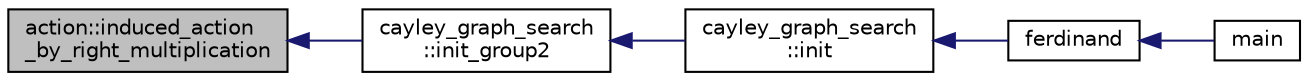 digraph "action::induced_action_by_right_multiplication"
{
  edge [fontname="Helvetica",fontsize="10",labelfontname="Helvetica",labelfontsize="10"];
  node [fontname="Helvetica",fontsize="10",shape=record];
  rankdir="LR";
  Node15098 [label="action::induced_action\l_by_right_multiplication",height=0.2,width=0.4,color="black", fillcolor="grey75", style="filled", fontcolor="black"];
  Node15098 -> Node15099 [dir="back",color="midnightblue",fontsize="10",style="solid",fontname="Helvetica"];
  Node15099 [label="cayley_graph_search\l::init_group2",height=0.2,width=0.4,color="black", fillcolor="white", style="filled",URL="$de/dae/classcayley__graph__search.html#ac765646a4795740d7ac0a9407bf35f32"];
  Node15099 -> Node15100 [dir="back",color="midnightblue",fontsize="10",style="solid",fontname="Helvetica"];
  Node15100 [label="cayley_graph_search\l::init",height=0.2,width=0.4,color="black", fillcolor="white", style="filled",URL="$de/dae/classcayley__graph__search.html#add9c6434abeaebac4a07bc03cb21672d"];
  Node15100 -> Node15101 [dir="back",color="midnightblue",fontsize="10",style="solid",fontname="Helvetica"];
  Node15101 [label="ferdinand",height=0.2,width=0.4,color="black", fillcolor="white", style="filled",URL="$da/df3/ferdinand_8_c.html#a322b57727d23cf5a0932f11c30ea18d9"];
  Node15101 -> Node15102 [dir="back",color="midnightblue",fontsize="10",style="solid",fontname="Helvetica"];
  Node15102 [label="main",height=0.2,width=0.4,color="black", fillcolor="white", style="filled",URL="$da/df3/ferdinand_8_c.html#a3c04138a5bfe5d72780bb7e82a18e627"];
}
